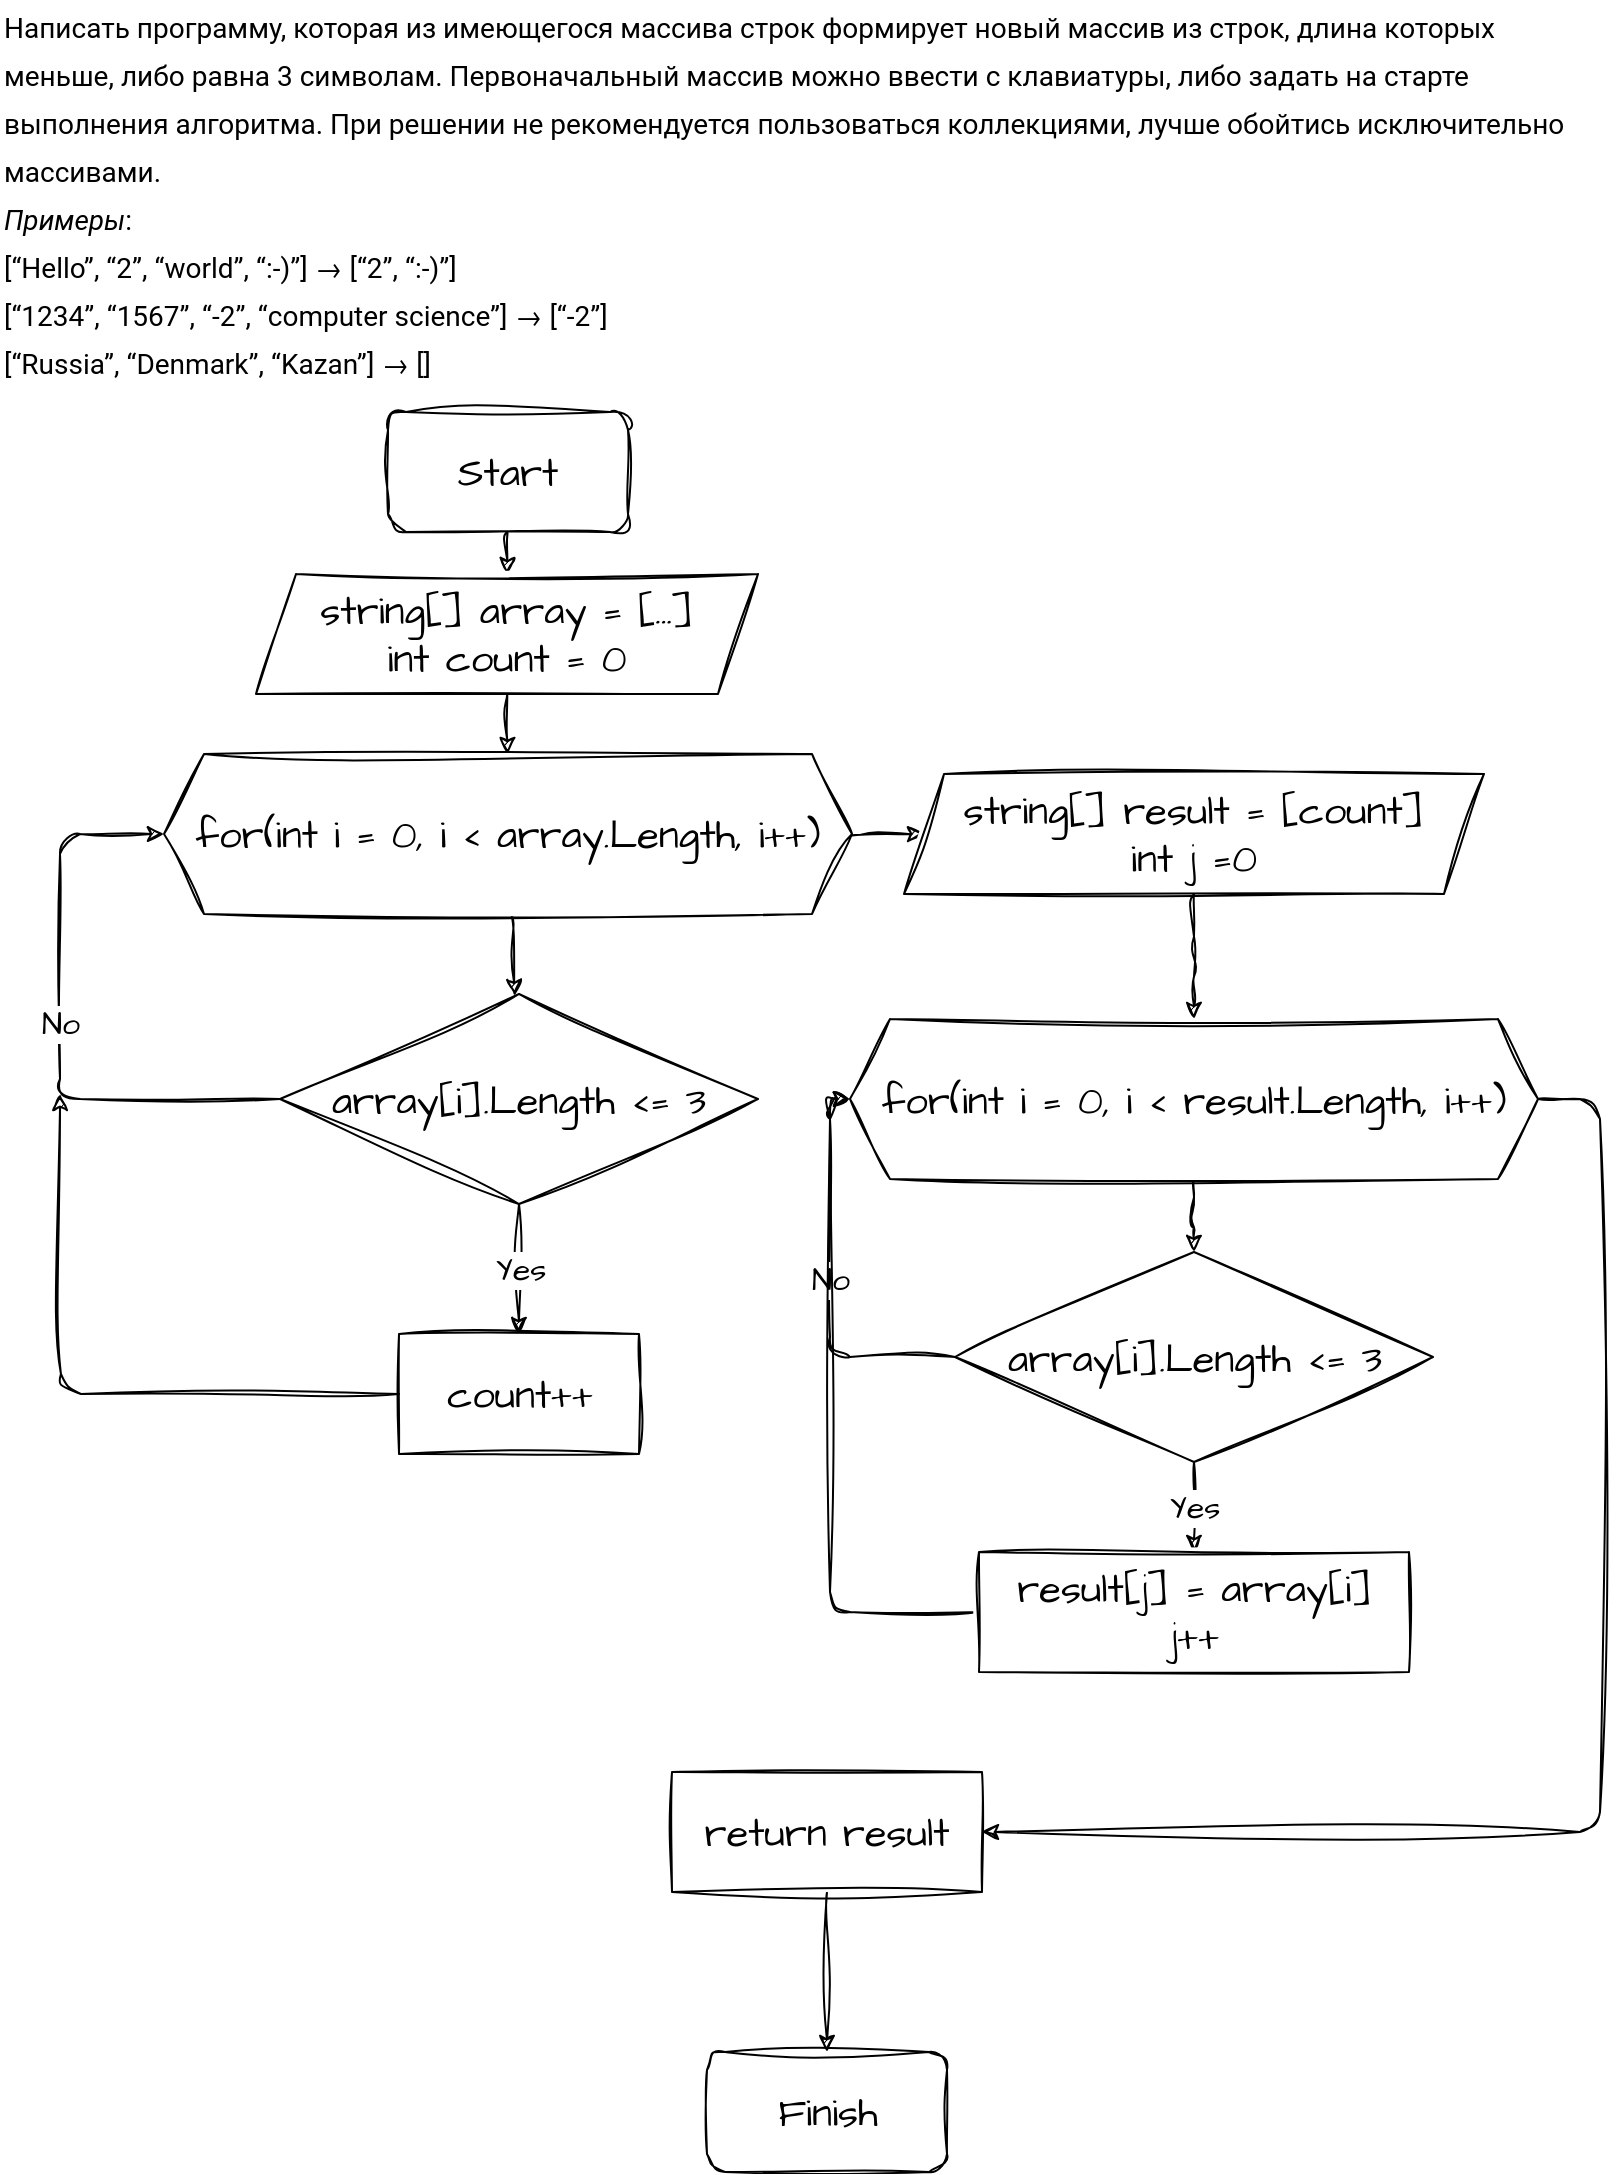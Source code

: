 <mxfile>
    <diagram id="p3e5fPk12ip9k4fKT6PF" name="Страница 1">
        <mxGraphModel dx="852" dy="980" grid="1" gridSize="10" guides="1" tooltips="1" connect="1" arrows="1" fold="1" page="1" pageScale="1" pageWidth="827" pageHeight="1169" math="0" shadow="0">
            <root>
                <mxCell id="0"/>
                <mxCell id="1" parent="0"/>
                <mxCell id="5" value="" style="edgeStyle=none;sketch=1;hachureGap=4;jiggle=2;curveFitting=1;html=1;fontFamily=Architects Daughter;fontSource=https%3A%2F%2Ffonts.googleapis.com%2Fcss%3Ffamily%3DArchitects%2BDaughter;fontSize=16;fontColor=default;" parent="1" source="2" target="3" edge="1">
                    <mxGeometry relative="1" as="geometry"/>
                </mxCell>
                <mxCell id="2" value="Start" style="rounded=1;whiteSpace=wrap;html=1;sketch=1;hachureGap=4;jiggle=2;curveFitting=1;fontFamily=Architects Daughter;fontSource=https%3A%2F%2Ffonts.googleapis.com%2Fcss%3Ffamily%3DArchitects%2BDaughter;fontSize=20;" parent="1" vertex="1">
                    <mxGeometry x="194" y="200" width="120" height="60" as="geometry"/>
                </mxCell>
                <mxCell id="7" value="" style="edgeStyle=none;sketch=1;hachureGap=4;jiggle=2;curveFitting=1;html=1;fontFamily=Architects Daughter;fontSource=https%3A%2F%2Ffonts.googleapis.com%2Fcss%3Ffamily%3DArchitects%2BDaughter;fontSize=16;fontColor=default;" parent="1" source="3" target="6" edge="1">
                    <mxGeometry relative="1" as="geometry"/>
                </mxCell>
                <mxCell id="3" value="string[] array = [...]&lt;br&gt;int count = 0" style="shape=parallelogram;perimeter=parallelogramPerimeter;whiteSpace=wrap;html=1;fixedSize=1;sketch=1;hachureGap=4;jiggle=2;curveFitting=1;fontFamily=Architects Daughter;fontSource=https%3A%2F%2Ffonts.googleapis.com%2Fcss%3Ffamily%3DArchitects%2BDaughter;fontSize=20;" parent="1" vertex="1">
                    <mxGeometry x="128" y="281" width="251" height="60" as="geometry"/>
                </mxCell>
                <mxCell id="4" value="&lt;span style=&quot;font-family: Roboto, &amp;quot;San Francisco&amp;quot;, &amp;quot;Helvetica Neue&amp;quot;, Helvetica, Arial; font-size: 14px;&quot;&gt;Написать программу, которая из имеющегося массива строк формирует новый массив из строк, длина которых меньше, либо равна 3 символам. Первоначальный массив можно ввести с клавиатуры, либо задать на старте выполнения алгоритма. При решении не рекомендуется пользоваться коллекциями, лучше обойтись исключительно массивами.&lt;br&gt;&lt;/span&gt;&lt;em style=&quot;box-sizing: border-box; font-family: Roboto, &amp;quot;San Francisco&amp;quot;, &amp;quot;Helvetica Neue&amp;quot;, Helvetica, Arial; font-size: 14px;&quot;&gt;Примеры&lt;/em&gt;&lt;span style=&quot;font-family: Roboto, &amp;quot;San Francisco&amp;quot;, &amp;quot;Helvetica Neue&amp;quot;, Helvetica, Arial; font-size: 14px;&quot;&gt;:&lt;/span&gt;&lt;br style=&quot;box-sizing: border-box; font-family: Roboto, &amp;quot;San Francisco&amp;quot;, &amp;quot;Helvetica Neue&amp;quot;, Helvetica, Arial; font-size: 14px;&quot;&gt;&lt;span style=&quot;font-family: Roboto, &amp;quot;San Francisco&amp;quot;, &amp;quot;Helvetica Neue&amp;quot;, Helvetica, Arial; font-size: 14px;&quot;&gt;[“Hello”, “2”, “world”, “:-)”] → [“2”, “:-)”]&lt;/span&gt;&lt;br style=&quot;box-sizing: border-box; font-family: Roboto, &amp;quot;San Francisco&amp;quot;, &amp;quot;Helvetica Neue&amp;quot;, Helvetica, Arial; font-size: 14px;&quot;&gt;&lt;span style=&quot;font-family: Roboto, &amp;quot;San Francisco&amp;quot;, &amp;quot;Helvetica Neue&amp;quot;, Helvetica, Arial; font-size: 14px;&quot;&gt;[“1234”, “1567”, “-2”, “computer science”] → [“-2”]&lt;/span&gt;&lt;br style=&quot;box-sizing: border-box; font-family: Roboto, &amp;quot;San Francisco&amp;quot;, &amp;quot;Helvetica Neue&amp;quot;, Helvetica, Arial; font-size: 14px;&quot;&gt;&lt;span style=&quot;font-family: Roboto, &amp;quot;San Francisco&amp;quot;, &amp;quot;Helvetica Neue&amp;quot;, Helvetica, Arial; font-size: 14px;&quot;&gt;[“Russia”, “Denmark”, “Kazan”] → []&lt;/span&gt;&lt;span style=&quot;font-family: Roboto, &amp;quot;San Francisco&amp;quot;, &amp;quot;Helvetica Neue&amp;quot;, Helvetica, Arial; font-size: 14px;&quot;&gt;&lt;br&gt;&lt;/span&gt;" style="text;html=1;strokeColor=none;fillColor=none;align=left;verticalAlign=middle;whiteSpace=wrap;rounded=0;hachureGap=4;fontFamily=Architects Daughter;fontSource=https%3A%2F%2Ffonts.googleapis.com%2Fcss%3Ffamily%3DArchitects%2BDaughter;fontSize=20;labelBackgroundColor=none;fontColor=default;sketch=1;curveFitting=1;jiggle=2;" parent="1" vertex="1">
                    <mxGeometry width="790" height="180" as="geometry"/>
                </mxCell>
                <mxCell id="13" value="" style="edgeStyle=none;sketch=1;hachureGap=4;jiggle=2;curveFitting=1;html=1;fontFamily=Architects Daughter;fontSource=https%3A%2F%2Ffonts.googleapis.com%2Fcss%3Ffamily%3DArchitects%2BDaughter;fontSize=16;" edge="1" parent="1" source="6" target="12">
                    <mxGeometry relative="1" as="geometry"/>
                </mxCell>
                <mxCell id="21" value="" style="edgeStyle=orthogonalEdgeStyle;sketch=1;hachureGap=4;jiggle=2;curveFitting=1;html=1;fontFamily=Architects Daughter;fontSource=https%3A%2F%2Ffonts.googleapis.com%2Fcss%3Ffamily%3DArchitects%2BDaughter;fontSize=16;" edge="1" parent="1" target="20">
                    <mxGeometry relative="1" as="geometry">
                        <mxPoint x="388" y="411" as="sourcePoint"/>
                    </mxGeometry>
                </mxCell>
                <mxCell id="6" value="for(int i = 0, i &amp;lt; array.Length, i++)" style="shape=hexagon;perimeter=hexagonPerimeter2;whiteSpace=wrap;html=1;fixedSize=1;labelBackgroundColor=none;sketch=1;hachureGap=4;jiggle=2;curveFitting=1;fontFamily=Architects Daughter;fontSource=https%3A%2F%2Ffonts.googleapis.com%2Fcss%3Ffamily%3DArchitects%2BDaughter;fontSize=20;fontColor=default;" parent="1" vertex="1">
                    <mxGeometry x="82" y="371" width="344" height="80" as="geometry"/>
                </mxCell>
                <mxCell id="15" value="Yes" style="edgeStyle=none;sketch=1;hachureGap=4;jiggle=2;curveFitting=1;html=1;fontFamily=Architects Daughter;fontSource=https%3A%2F%2Ffonts.googleapis.com%2Fcss%3Ffamily%3DArchitects%2BDaughter;fontSize=16;" edge="1" parent="1" source="12" target="14">
                    <mxGeometry relative="1" as="geometry"/>
                </mxCell>
                <mxCell id="18" value="No" style="edgeStyle=orthogonalEdgeStyle;sketch=1;hachureGap=4;jiggle=2;curveFitting=1;html=1;exitX=0;exitY=0.5;exitDx=0;exitDy=0;entryX=0;entryY=0.5;entryDx=0;entryDy=0;fontFamily=Architects Daughter;fontSource=https%3A%2F%2Ffonts.googleapis.com%2Fcss%3Ffamily%3DArchitects%2BDaughter;fontSize=16;" edge="1" parent="1" source="12" target="6">
                    <mxGeometry relative="1" as="geometry">
                        <Array as="points">
                            <mxPoint x="30" y="544"/>
                            <mxPoint x="30" y="411"/>
                        </Array>
                    </mxGeometry>
                </mxCell>
                <mxCell id="12" value="array[i].Length &amp;lt;= 3" style="rhombus;whiteSpace=wrap;html=1;fontSize=20;fontFamily=Architects Daughter;labelBackgroundColor=none;sketch=1;hachureGap=4;jiggle=2;curveFitting=1;fontSource=https%3A%2F%2Ffonts.googleapis.com%2Fcss%3Ffamily%3DArchitects%2BDaughter;" vertex="1" parent="1">
                    <mxGeometry x="140" y="491" width="239" height="105" as="geometry"/>
                </mxCell>
                <mxCell id="19" style="edgeStyle=orthogonalEdgeStyle;sketch=1;hachureGap=4;jiggle=2;curveFitting=1;html=1;exitX=0;exitY=0.5;exitDx=0;exitDy=0;fontFamily=Architects Daughter;fontSource=https%3A%2F%2Ffonts.googleapis.com%2Fcss%3Ffamily%3DArchitects%2BDaughter;fontSize=16;" edge="1" parent="1" source="14">
                    <mxGeometry relative="1" as="geometry">
                        <mxPoint x="30" y="541" as="targetPoint"/>
                    </mxGeometry>
                </mxCell>
                <mxCell id="14" value="count++" style="whiteSpace=wrap;html=1;fontSize=20;fontFamily=Architects Daughter;labelBackgroundColor=none;sketch=1;hachureGap=4;jiggle=2;curveFitting=1;fontSource=https%3A%2F%2Ffonts.googleapis.com%2Fcss%3Ffamily%3DArchitects%2BDaughter;" vertex="1" parent="1">
                    <mxGeometry x="199.5" y="661" width="120" height="60" as="geometry"/>
                </mxCell>
                <mxCell id="23" value="" style="edgeStyle=orthogonalEdgeStyle;sketch=1;hachureGap=4;jiggle=2;curveFitting=1;html=1;fontFamily=Architects Daughter;fontSource=https%3A%2F%2Ffonts.googleapis.com%2Fcss%3Ffamily%3DArchitects%2BDaughter;fontSize=16;" edge="1" parent="1" source="20">
                    <mxGeometry relative="1" as="geometry">
                        <mxPoint x="597" y="503.5" as="targetPoint"/>
                    </mxGeometry>
                </mxCell>
                <mxCell id="20" value="string[] result = [count]&lt;br&gt;int j =0" style="shape=parallelogram;perimeter=parallelogramPerimeter;whiteSpace=wrap;html=1;fixedSize=1;fontSize=20;fontFamily=Architects Daughter;labelBackgroundColor=none;sketch=1;hachureGap=4;jiggle=2;curveFitting=1;fontSource=https%3A%2F%2Ffonts.googleapis.com%2Fcss%3Ffamily%3DArchitects%2BDaughter;" vertex="1" parent="1">
                    <mxGeometry x="452" y="381" width="290" height="60" as="geometry"/>
                </mxCell>
                <mxCell id="26" value="" style="edgeStyle=orthogonalEdgeStyle;sketch=1;hachureGap=4;jiggle=2;curveFitting=1;html=1;fontFamily=Architects Daughter;fontSource=https%3A%2F%2Ffonts.googleapis.com%2Fcss%3Ffamily%3DArchitects%2BDaughter;fontSize=16;" edge="1" parent="1" source="24">
                    <mxGeometry relative="1" as="geometry">
                        <mxPoint x="597.0" y="620.0" as="targetPoint"/>
                    </mxGeometry>
                </mxCell>
                <mxCell id="33" value="" style="edgeStyle=orthogonalEdgeStyle;sketch=1;hachureGap=4;jiggle=2;curveFitting=1;html=1;fontFamily=Architects Daughter;fontSource=https%3A%2F%2Ffonts.googleapis.com%2Fcss%3Ffamily%3DArchitects%2BDaughter;fontSize=16;entryX=1;entryY=0.5;entryDx=0;entryDy=0;" edge="1" parent="1" source="24" target="32">
                    <mxGeometry relative="1" as="geometry">
                        <Array as="points">
                            <mxPoint x="800" y="543"/>
                            <mxPoint x="800" y="910"/>
                        </Array>
                    </mxGeometry>
                </mxCell>
                <mxCell id="24" value="for(int i = 0, i &amp;lt; result.Length, i++)" style="shape=hexagon;perimeter=hexagonPerimeter2;whiteSpace=wrap;html=1;fixedSize=1;labelBackgroundColor=none;sketch=1;hachureGap=4;jiggle=2;curveFitting=1;fontFamily=Architects Daughter;fontSource=https%3A%2F%2Ffonts.googleapis.com%2Fcss%3Ffamily%3DArchitects%2BDaughter;fontSize=20;fontColor=default;" vertex="1" parent="1">
                    <mxGeometry x="425" y="503.5" width="344" height="80" as="geometry"/>
                </mxCell>
                <mxCell id="29" value="Yes" style="edgeStyle=orthogonalEdgeStyle;sketch=1;hachureGap=4;jiggle=2;curveFitting=1;html=1;fontFamily=Architects Daughter;fontSource=https%3A%2F%2Ffonts.googleapis.com%2Fcss%3Ffamily%3DArchitects%2BDaughter;fontSize=16;" edge="1" parent="1" source="27" target="28">
                    <mxGeometry relative="1" as="geometry"/>
                </mxCell>
                <mxCell id="30" value="No" style="edgeStyle=orthogonalEdgeStyle;sketch=1;hachureGap=4;jiggle=2;curveFitting=1;html=1;exitX=0;exitY=0.5;exitDx=0;exitDy=0;entryX=0;entryY=0.5;entryDx=0;entryDy=0;fontFamily=Architects Daughter;fontSource=https%3A%2F%2Ffonts.googleapis.com%2Fcss%3Ffamily%3DArchitects%2BDaughter;fontSize=16;" edge="1" parent="1" source="27" target="24">
                    <mxGeometry relative="1" as="geometry"/>
                </mxCell>
                <mxCell id="27" value="array[i].Length &amp;lt;= 3" style="rhombus;whiteSpace=wrap;html=1;fontSize=20;fontFamily=Architects Daughter;labelBackgroundColor=none;sketch=1;hachureGap=4;jiggle=2;curveFitting=1;fontSource=https%3A%2F%2Ffonts.googleapis.com%2Fcss%3Ffamily%3DArchitects%2BDaughter;" vertex="1" parent="1">
                    <mxGeometry x="477.5" y="620" width="239" height="105" as="geometry"/>
                </mxCell>
                <mxCell id="31" style="edgeStyle=orthogonalEdgeStyle;sketch=1;hachureGap=4;jiggle=2;curveFitting=1;html=1;exitX=0;exitY=0.5;exitDx=0;exitDy=0;entryX=0;entryY=0.5;entryDx=0;entryDy=0;fontFamily=Architects Daughter;fontSource=https%3A%2F%2Ffonts.googleapis.com%2Fcss%3Ffamily%3DArchitects%2BDaughter;fontSize=16;" edge="1" parent="1" source="28" target="24">
                    <mxGeometry relative="1" as="geometry"/>
                </mxCell>
                <mxCell id="28" value="result[j] = array[i]&lt;br&gt;j++" style="whiteSpace=wrap;html=1;fontSize=20;fontFamily=Architects Daughter;labelBackgroundColor=none;sketch=1;hachureGap=4;jiggle=2;curveFitting=1;fontSource=https%3A%2F%2Ffonts.googleapis.com%2Fcss%3Ffamily%3DArchitects%2BDaughter;" vertex="1" parent="1">
                    <mxGeometry x="489.5" y="770" width="215" height="60" as="geometry"/>
                </mxCell>
                <mxCell id="37" value="" style="edgeStyle=orthogonalEdgeStyle;sketch=1;hachureGap=4;jiggle=2;curveFitting=1;html=1;fontFamily=Architects Daughter;fontSource=https%3A%2F%2Ffonts.googleapis.com%2Fcss%3Ffamily%3DArchitects%2BDaughter;fontSize=16;" edge="1" parent="1" source="32" target="36">
                    <mxGeometry relative="1" as="geometry"/>
                </mxCell>
                <mxCell id="32" value="return result" style="whiteSpace=wrap;html=1;fontSize=20;fontFamily=Architects Daughter;labelBackgroundColor=none;sketch=1;hachureGap=4;jiggle=2;curveFitting=1;fontSource=https%3A%2F%2Ffonts.googleapis.com%2Fcss%3Ffamily%3DArchitects%2BDaughter;" vertex="1" parent="1">
                    <mxGeometry x="336" y="880" width="155" height="60" as="geometry"/>
                </mxCell>
                <mxCell id="36" value="Finish" style="rounded=1;whiteSpace=wrap;html=1;fontSize=20;fontFamily=Architects Daughter;labelBackgroundColor=none;sketch=1;hachureGap=4;jiggle=2;curveFitting=1;fontSource=https%3A%2F%2Ffonts.googleapis.com%2Fcss%3Ffamily%3DArchitects%2BDaughter;" vertex="1" parent="1">
                    <mxGeometry x="353.5" y="1020" width="120" height="60" as="geometry"/>
                </mxCell>
            </root>
        </mxGraphModel>
    </diagram>
</mxfile>